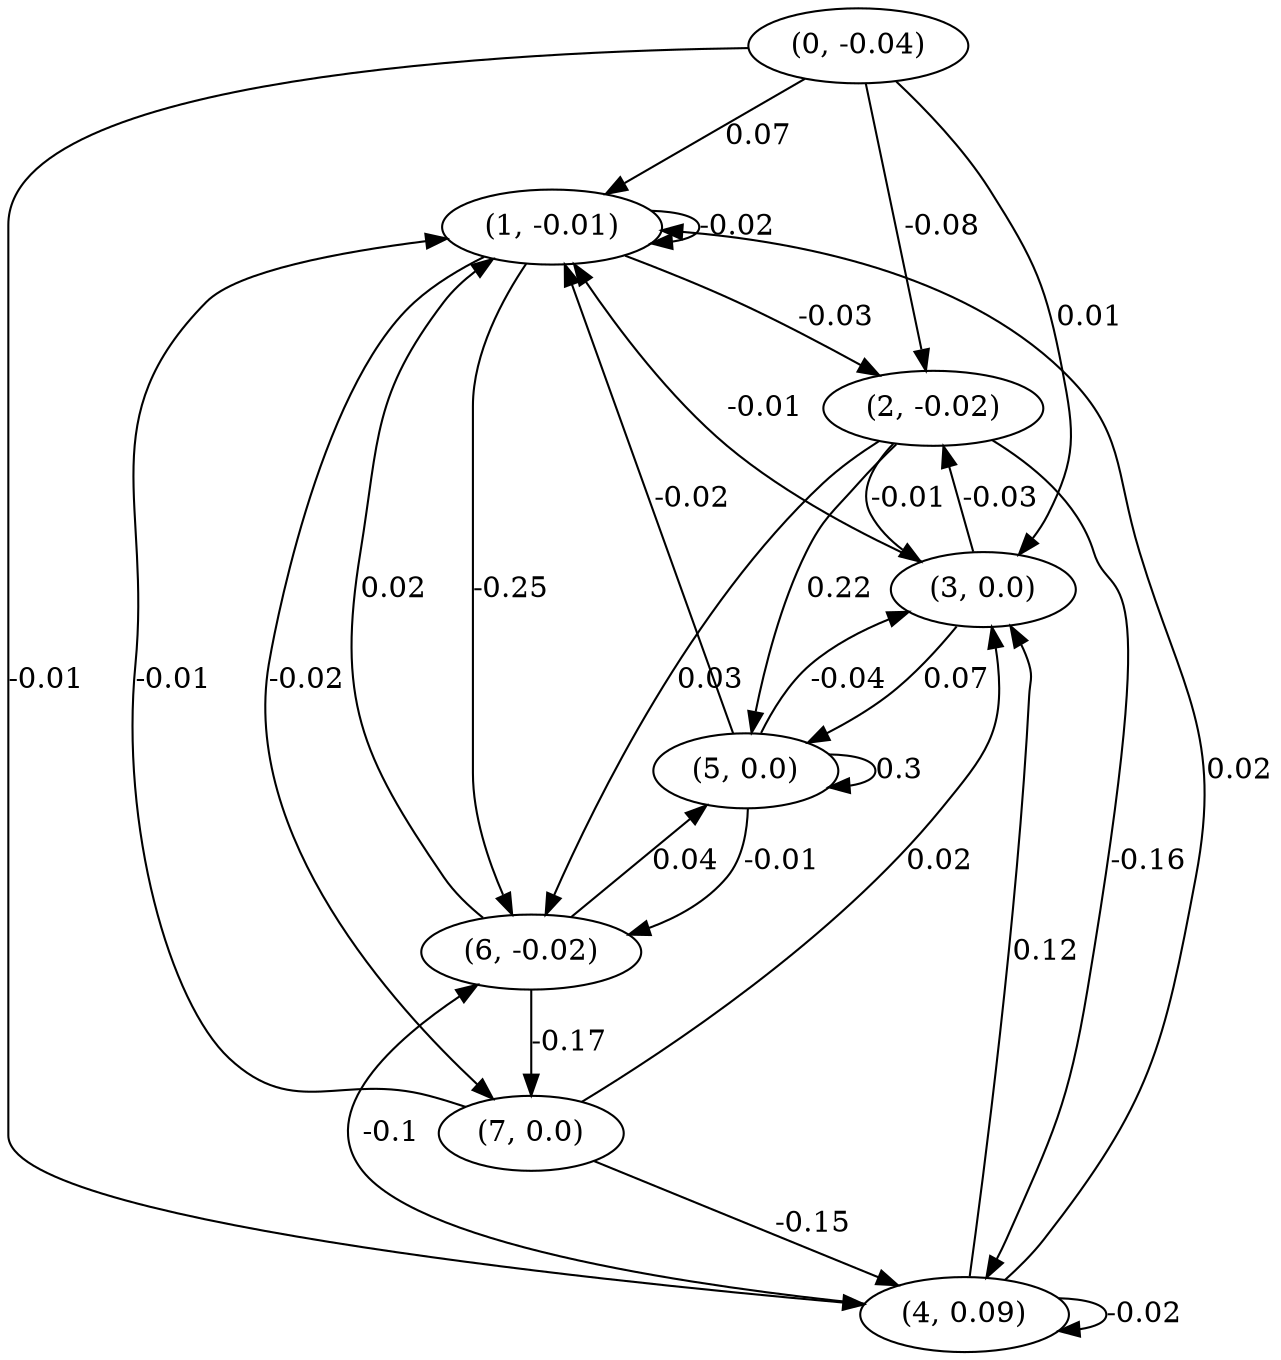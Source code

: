 digraph {
    0 [ label = "(0, -0.04)" ]
    1 [ label = "(1, -0.01)" ]
    2 [ label = "(2, -0.02)" ]
    3 [ label = "(3, 0.0)" ]
    4 [ label = "(4, 0.09)" ]
    5 [ label = "(5, 0.0)" ]
    6 [ label = "(6, -0.02)" ]
    7 [ label = "(7, 0.0)" ]
    1 -> 1 [ label = "-0.02" ]
    4 -> 4 [ label = "-0.02" ]
    5 -> 5 [ label = "0.3" ]
    0 -> 1 [ label = "0.07" ]
    3 -> 1 [ label = "-0.01" ]
    4 -> 1 [ label = "0.02" ]
    5 -> 1 [ label = "-0.02" ]
    6 -> 1 [ label = "0.02" ]
    7 -> 1 [ label = "-0.01" ]
    0 -> 2 [ label = "-0.08" ]
    1 -> 2 [ label = "-0.03" ]
    3 -> 2 [ label = "-0.03" ]
    0 -> 3 [ label = "0.01" ]
    2 -> 3 [ label = "-0.01" ]
    4 -> 3 [ label = "0.12" ]
    5 -> 3 [ label = "-0.04" ]
    7 -> 3 [ label = "0.02" ]
    0 -> 4 [ label = "-0.01" ]
    2 -> 4 [ label = "-0.16" ]
    7 -> 4 [ label = "-0.15" ]
    2 -> 5 [ label = "0.22" ]
    3 -> 5 [ label = "0.07" ]
    6 -> 5 [ label = "0.04" ]
    1 -> 6 [ label = "-0.25" ]
    2 -> 6 [ label = "0.03" ]
    4 -> 6 [ label = "-0.1" ]
    5 -> 6 [ label = "-0.01" ]
    1 -> 7 [ label = "-0.02" ]
    6 -> 7 [ label = "-0.17" ]
}

